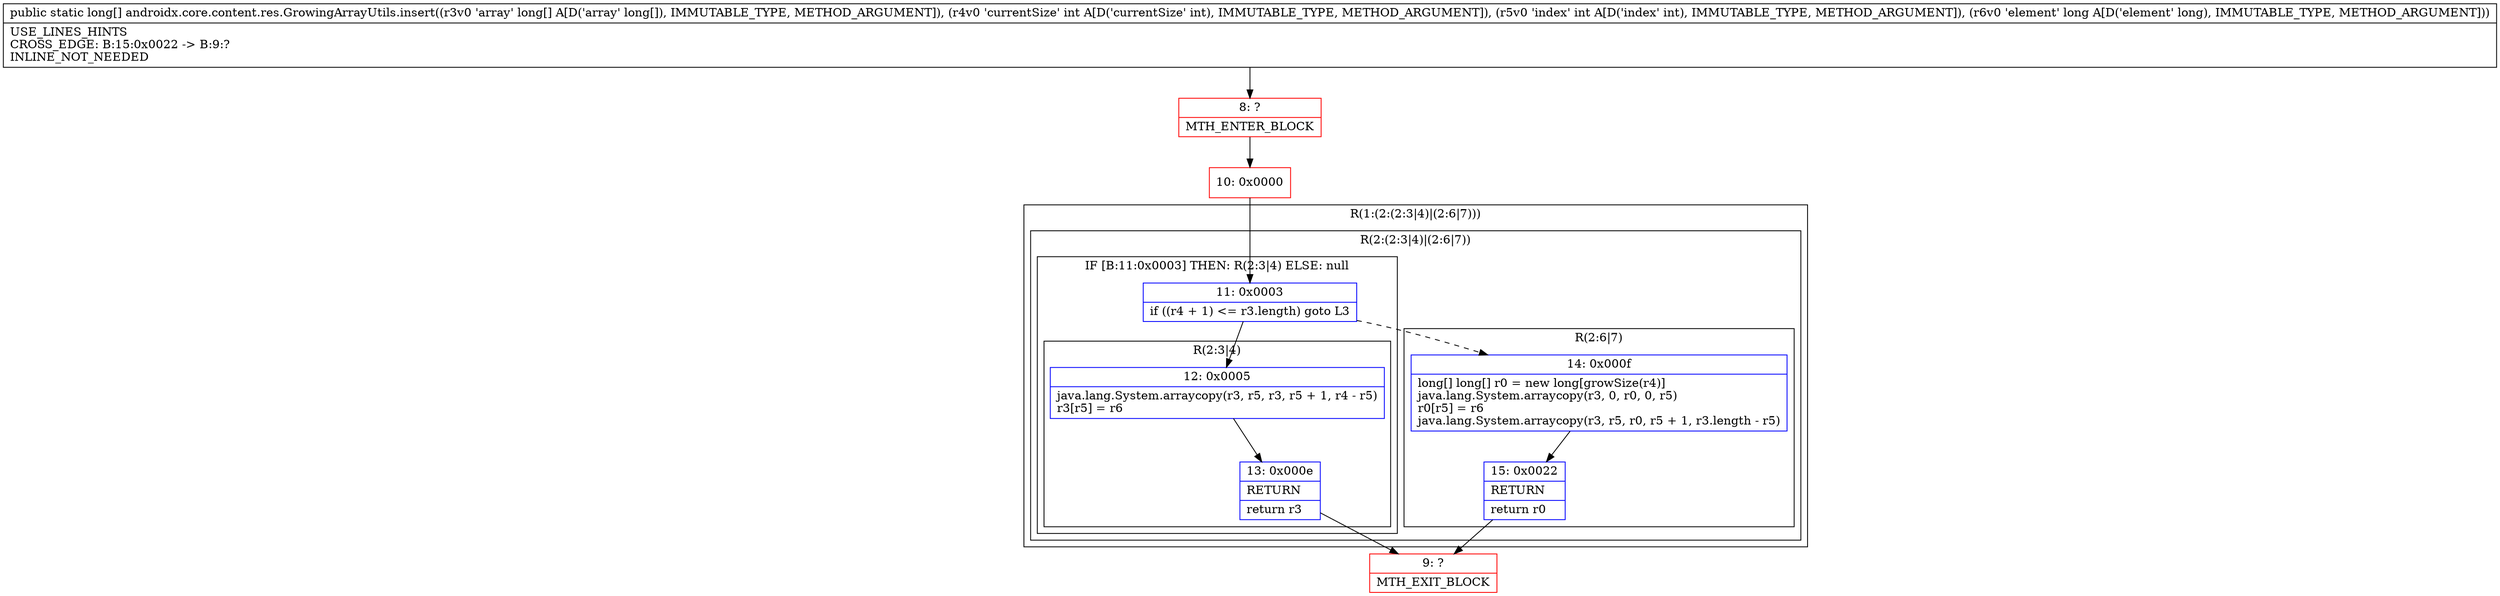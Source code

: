 digraph "CFG forandroidx.core.content.res.GrowingArrayUtils.insert([JIIJ)[J" {
subgraph cluster_Region_1135591478 {
label = "R(1:(2:(2:3|4)|(2:6|7)))";
node [shape=record,color=blue];
subgraph cluster_Region_70142821 {
label = "R(2:(2:3|4)|(2:6|7))";
node [shape=record,color=blue];
subgraph cluster_IfRegion_1100119487 {
label = "IF [B:11:0x0003] THEN: R(2:3|4) ELSE: null";
node [shape=record,color=blue];
Node_11 [shape=record,label="{11\:\ 0x0003|if ((r4 + 1) \<= r3.length) goto L3\l}"];
subgraph cluster_Region_1639617316 {
label = "R(2:3|4)";
node [shape=record,color=blue];
Node_12 [shape=record,label="{12\:\ 0x0005|java.lang.System.arraycopy(r3, r5, r3, r5 + 1, r4 \- r5)\lr3[r5] = r6\l}"];
Node_13 [shape=record,label="{13\:\ 0x000e|RETURN\l|return r3\l}"];
}
}
subgraph cluster_Region_464494532 {
label = "R(2:6|7)";
node [shape=record,color=blue];
Node_14 [shape=record,label="{14\:\ 0x000f|long[] long[] r0 = new long[growSize(r4)]\ljava.lang.System.arraycopy(r3, 0, r0, 0, r5)\lr0[r5] = r6\ljava.lang.System.arraycopy(r3, r5, r0, r5 + 1, r3.length \- r5)\l}"];
Node_15 [shape=record,label="{15\:\ 0x0022|RETURN\l|return r0\l}"];
}
}
}
Node_8 [shape=record,color=red,label="{8\:\ ?|MTH_ENTER_BLOCK\l}"];
Node_10 [shape=record,color=red,label="{10\:\ 0x0000}"];
Node_9 [shape=record,color=red,label="{9\:\ ?|MTH_EXIT_BLOCK\l}"];
MethodNode[shape=record,label="{public static long[] androidx.core.content.res.GrowingArrayUtils.insert((r3v0 'array' long[] A[D('array' long[]), IMMUTABLE_TYPE, METHOD_ARGUMENT]), (r4v0 'currentSize' int A[D('currentSize' int), IMMUTABLE_TYPE, METHOD_ARGUMENT]), (r5v0 'index' int A[D('index' int), IMMUTABLE_TYPE, METHOD_ARGUMENT]), (r6v0 'element' long A[D('element' long), IMMUTABLE_TYPE, METHOD_ARGUMENT]))  | USE_LINES_HINTS\lCROSS_EDGE: B:15:0x0022 \-\> B:9:?\lINLINE_NOT_NEEDED\l}"];
MethodNode -> Node_8;Node_11 -> Node_12;
Node_11 -> Node_14[style=dashed];
Node_12 -> Node_13;
Node_13 -> Node_9;
Node_14 -> Node_15;
Node_15 -> Node_9;
Node_8 -> Node_10;
Node_10 -> Node_11;
}

